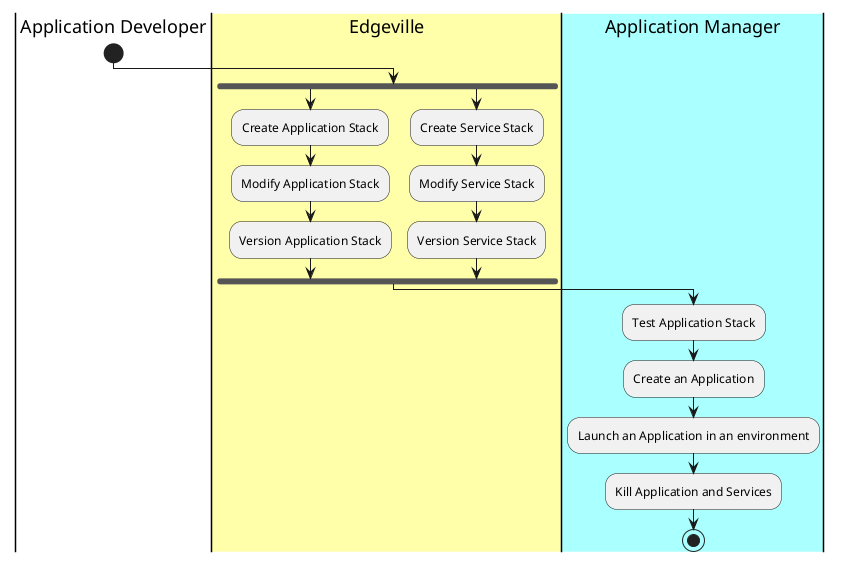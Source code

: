 @startuml
|Application Developer|
start
|#ffffaa|Edgeville|
fork
:Create Application Stack;
:Modify Application Stack;
:Version Application Stack;
fork again
:Create Service Stack;
:Modify Service Stack;
:Version Service Stack;
fork end
|#aaffff|Application Manager|
:Test Application Stack;
:Create an Application;
:Launch an Application in an environment;
:Kill Application and Services;
stop
@enduml
